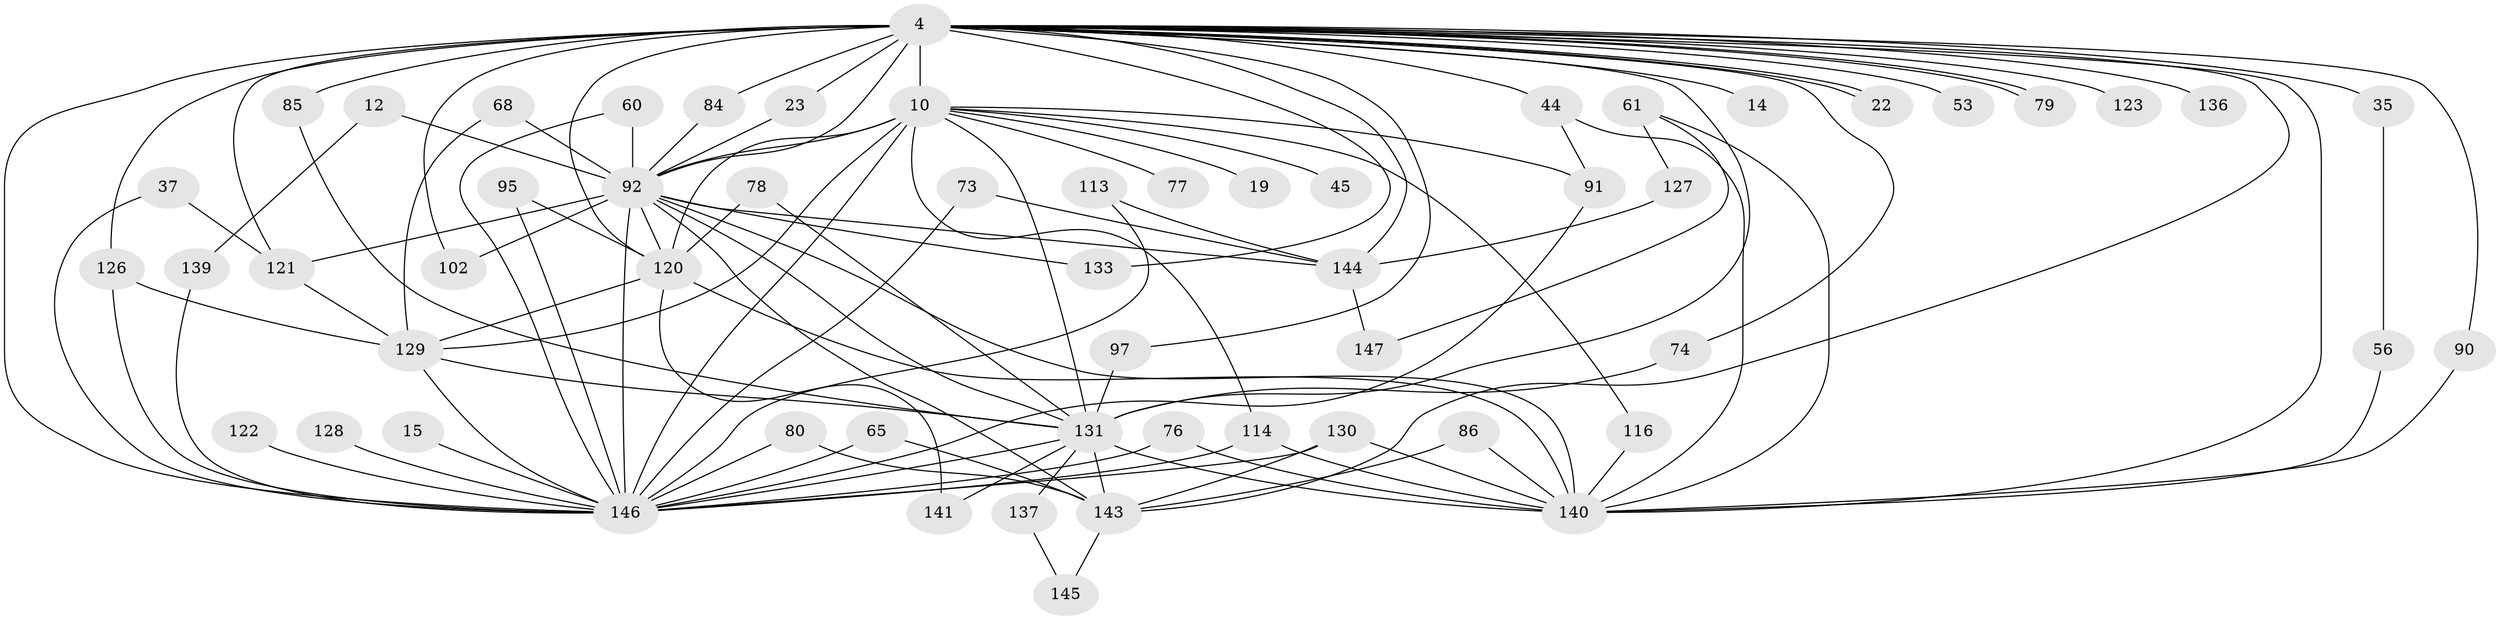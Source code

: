 // original degree distribution, {22: 0.02040816326530612, 31: 0.006802721088435374, 24: 0.006802721088435374, 40: 0.006802721088435374, 12: 0.006802721088435374, 20: 0.013605442176870748, 21: 0.006802721088435374, 5: 0.034013605442176874, 3: 0.21768707482993196, 6: 0.02040816326530612, 2: 0.5170068027210885, 8: 0.02040816326530612, 4: 0.10204081632653061, 10: 0.013605442176870748, 9: 0.006802721088435374}
// Generated by graph-tools (version 1.1) at 2025/47/03/04/25 21:47:19]
// undirected, 58 vertices, 113 edges
graph export_dot {
graph [start="1"]
  node [color=gray90,style=filled];
  4 [super="+2"];
  10 [super="+9"];
  12;
  14;
  15;
  19;
  22;
  23;
  35;
  37;
  44 [super="+28"];
  45;
  53;
  56;
  60;
  61 [super="+59"];
  65;
  68;
  73 [super="+70"];
  74;
  76;
  77;
  78;
  79;
  80;
  84;
  85 [super="+81"];
  86;
  90;
  91 [super="+51"];
  92 [super="+75+7"];
  95;
  97;
  102 [super="+16"];
  113;
  114 [super="+93"];
  116 [super="+100"];
  120 [super="+94+101+104+103+118"];
  121 [super="+32"];
  122;
  123;
  126 [super="+87"];
  127;
  128;
  129 [super="+124+117"];
  130 [super="+109"];
  131 [super="+17+110+112+88+6"];
  133;
  136;
  137 [super="+31"];
  139;
  140 [super="+55+52+96"];
  141 [super="+50"];
  143 [super="+54+24+27+105+107+111"];
  144 [super="+49+135+134+125+25"];
  145;
  146 [super="+42+142"];
  147;
  4 -- 10 [weight=4];
  4 -- 14 [weight=2];
  4 -- 22;
  4 -- 22;
  4 -- 35 [weight=2];
  4 -- 44 [weight=2];
  4 -- 53 [weight=2];
  4 -- 74;
  4 -- 79;
  4 -- 79;
  4 -- 84;
  4 -- 90;
  4 -- 97;
  4 -- 102 [weight=2];
  4 -- 133;
  4 -- 136;
  4 -- 143 [weight=3];
  4 -- 85 [weight=2];
  4 -- 23;
  4 -- 123;
  4 -- 144 [weight=5];
  4 -- 146 [weight=9];
  4 -- 140;
  4 -- 92 [weight=4];
  4 -- 121 [weight=2];
  4 -- 126;
  4 -- 131 [weight=4];
  4 -- 120 [weight=8];
  10 -- 19 [weight=2];
  10 -- 45 [weight=2];
  10 -- 77 [weight=2];
  10 -- 91;
  10 -- 129 [weight=5];
  10 -- 116;
  10 -- 131 [weight=7];
  10 -- 92 [weight=4];
  10 -- 114;
  10 -- 120 [weight=2];
  10 -- 146 [weight=8];
  12 -- 139;
  12 -- 92 [weight=2];
  15 -- 146 [weight=2];
  23 -- 92;
  35 -- 56;
  37 -- 121;
  37 -- 146;
  44 -- 91;
  44 -- 140;
  56 -- 140;
  60 -- 92;
  60 -- 146;
  61 -- 147;
  61 -- 127;
  61 -- 140 [weight=3];
  65 -- 143;
  65 -- 146;
  68 -- 92;
  68 -- 129;
  73 -- 146 [weight=3];
  73 -- 144;
  74 -- 131;
  76 -- 140;
  76 -- 146;
  78 -- 131;
  78 -- 120;
  80 -- 146;
  80 -- 143;
  84 -- 92;
  85 -- 131;
  86 -- 143;
  86 -- 140;
  90 -- 140;
  91 -- 146;
  92 -- 140 [weight=5];
  92 -- 121 [weight=2];
  92 -- 143;
  92 -- 131 [weight=8];
  92 -- 133;
  92 -- 144 [weight=5];
  92 -- 102;
  92 -- 120 [weight=2];
  92 -- 146 [weight=7];
  95 -- 120;
  95 -- 146;
  97 -- 131;
  113 -- 144;
  113 -- 146;
  114 -- 140;
  114 -- 146;
  116 -- 140 [weight=2];
  120 -- 140;
  120 -- 141 [weight=2];
  120 -- 129 [weight=4];
  121 -- 129;
  122 -- 146 [weight=2];
  126 -- 146;
  126 -- 129;
  127 -- 144;
  128 -- 146;
  129 -- 146;
  129 -- 131 [weight=2];
  130 -- 143;
  130 -- 140;
  130 -- 146 [weight=2];
  131 -- 146 [weight=8];
  131 -- 141;
  131 -- 140 [weight=2];
  131 -- 137 [weight=2];
  131 -- 143 [weight=5];
  137 -- 145;
  139 -- 146;
  143 -- 145;
  144 -- 147;
}
